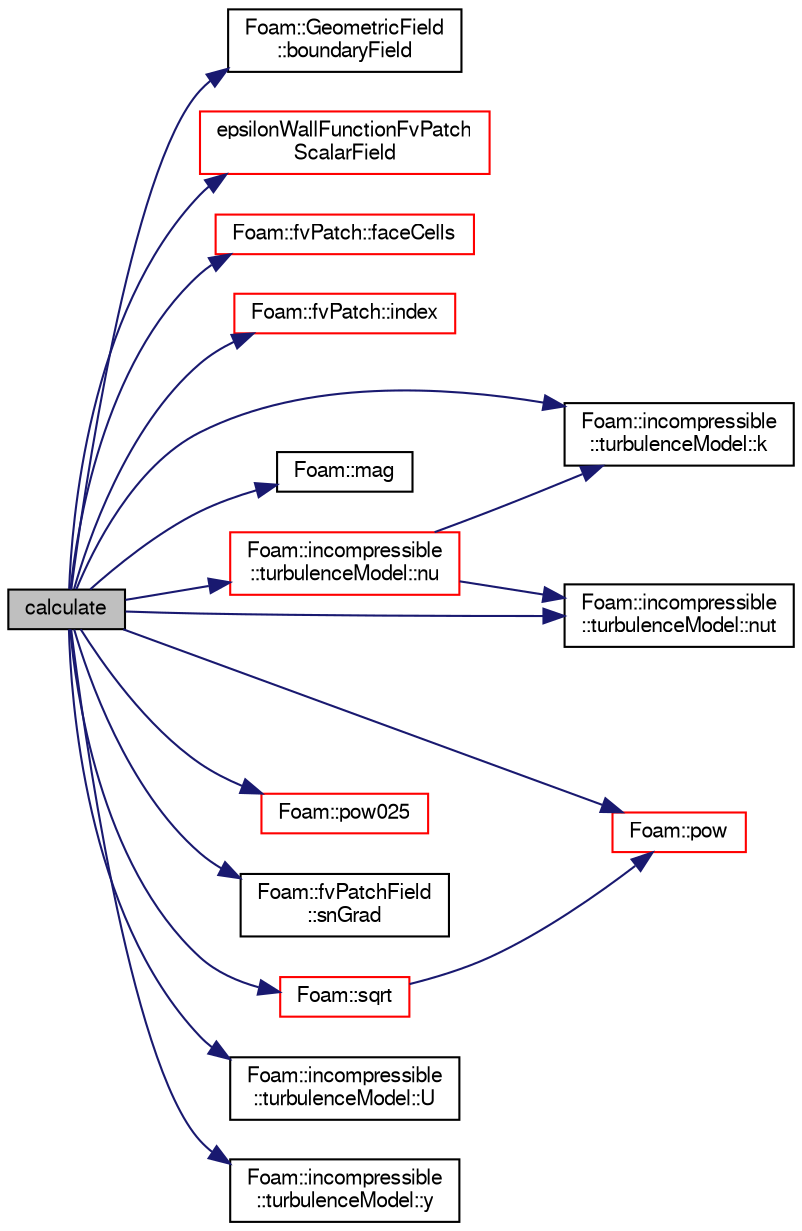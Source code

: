digraph "calculate"
{
  bgcolor="transparent";
  edge [fontname="FreeSans",fontsize="10",labelfontname="FreeSans",labelfontsize="10"];
  node [fontname="FreeSans",fontsize="10",shape=record];
  rankdir="LR";
  Node2332 [label="calculate",height=0.2,width=0.4,color="black", fillcolor="grey75", style="filled", fontcolor="black"];
  Node2332 -> Node2333 [color="midnightblue",fontsize="10",style="solid",fontname="FreeSans"];
  Node2333 [label="Foam::GeometricField\l::boundaryField",height=0.2,width=0.4,color="black",URL="$a22434.html#a3c6c1a789b48ea0c5e8bff64f9c14f2d",tooltip="Return reference to GeometricBoundaryField. "];
  Node2332 -> Node2334 [color="midnightblue",fontsize="10",style="solid",fontname="FreeSans"];
  Node2334 [label="epsilonWallFunctionFvPatch\lScalarField",height=0.2,width=0.4,color="red",URL="$a30958.html#a1e757cae06f2376790fd1fd326dd0fca",tooltip="Construct from patch and internal field. "];
  Node2332 -> Node2382 [color="midnightblue",fontsize="10",style="solid",fontname="FreeSans"];
  Node2382 [label="Foam::fvPatch::faceCells",height=0.2,width=0.4,color="red",URL="$a22870.html#afbfac825732ef2770fff4261b4e930e9",tooltip="Return faceCells. "];
  Node2332 -> Node2386 [color="midnightblue",fontsize="10",style="solid",fontname="FreeSans"];
  Node2386 [label="Foam::fvPatch::index",height=0.2,width=0.4,color="red",URL="$a22870.html#a4a438520bb14406481732edc13c119c7",tooltip="Return the index of this patch in the fvBoundaryMesh. "];
  Node2332 -> Node2388 [color="midnightblue",fontsize="10",style="solid",fontname="FreeSans"];
  Node2388 [label="Foam::incompressible\l::turbulenceModel::k",height=0.2,width=0.4,color="black",URL="$a31102.html#a513c40f9ed37e2baed10984c3c4c57a9",tooltip="Return the turbulence kinetic energy. "];
  Node2332 -> Node2389 [color="midnightblue",fontsize="10",style="solid",fontname="FreeSans"];
  Node2389 [label="Foam::mag",height=0.2,width=0.4,color="black",URL="$a21124.html#a929da2a3fdcf3dacbbe0487d3a330dae"];
  Node2332 -> Node2390 [color="midnightblue",fontsize="10",style="solid",fontname="FreeSans"];
  Node2390 [label="Foam::incompressible\l::turbulenceModel::nu",height=0.2,width=0.4,color="red",URL="$a31102.html#aa739f3daeda1884fecc84f2b36a24021",tooltip="Return the laminar viscosity. "];
  Node2390 -> Node2392 [color="midnightblue",fontsize="10",style="solid",fontname="FreeSans"];
  Node2392 [label="Foam::incompressible\l::turbulenceModel::nut",height=0.2,width=0.4,color="black",URL="$a31102.html#a172707e93d70ead6d609ebf6138e46d9",tooltip="Return the turbulence viscosity. "];
  Node2390 -> Node2388 [color="midnightblue",fontsize="10",style="solid",fontname="FreeSans"];
  Node2332 -> Node2392 [color="midnightblue",fontsize="10",style="solid",fontname="FreeSans"];
  Node2332 -> Node2424 [color="midnightblue",fontsize="10",style="solid",fontname="FreeSans"];
  Node2424 [label="Foam::pow",height=0.2,width=0.4,color="red",URL="$a21124.html#a7500c8e9d27a442adc75e287de074c7c"];
  Node2332 -> Node2706 [color="midnightblue",fontsize="10",style="solid",fontname="FreeSans"];
  Node2706 [label="Foam::pow025",height=0.2,width=0.4,color="red",URL="$a21124.html#af8d7dc24dfce32ee37c1210e616966e1"];
  Node2332 -> Node2707 [color="midnightblue",fontsize="10",style="solid",fontname="FreeSans"];
  Node2707 [label="Foam::fvPatchField\l::snGrad",height=0.2,width=0.4,color="black",URL="$a22354.html#a4e21804a54c15c57d187b21feff6f267",tooltip="Return patch-normal gradient. "];
  Node2332 -> Node2708 [color="midnightblue",fontsize="10",style="solid",fontname="FreeSans"];
  Node2708 [label="Foam::sqrt",height=0.2,width=0.4,color="red",URL="$a21124.html#a8616bd62eebf2342a80222fecb1bda71"];
  Node2708 -> Node2424 [color="midnightblue",fontsize="10",style="solid",fontname="FreeSans"];
  Node2332 -> Node2709 [color="midnightblue",fontsize="10",style="solid",fontname="FreeSans"];
  Node2709 [label="Foam::incompressible\l::turbulenceModel::U",height=0.2,width=0.4,color="black",URL="$a31102.html#a536d168d7b335fe81f506f232b5b4872",tooltip="Access function to velocity field. "];
  Node2332 -> Node2710 [color="midnightblue",fontsize="10",style="solid",fontname="FreeSans"];
  Node2710 [label="Foam::incompressible\l::turbulenceModel::y",height=0.2,width=0.4,color="black",URL="$a31102.html#a152c527a6b3137685b03893a7a3a73eb",tooltip="Return the near wall distances. "];
}
